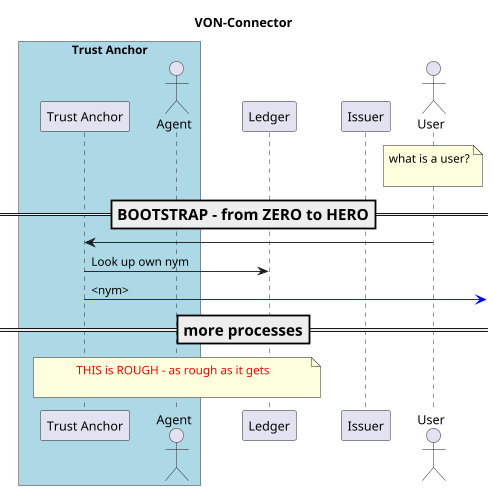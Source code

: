 @startuml
skinparam ParticipantPadding 20
skinparam BoxPadding 20

title VON-Connector
scale 0.9


box "Trust Anchor" #LightBlue
participant "Trust Anchor" as TA
actor "Agent" as Ag
endbox

participant "Ledger" as Ledger
participant "Issuer" as I
actor "User" as User


note over User
  what is a user?

endnote



=== BOOTSTRAP - from ZERO to HERO ==
User -> TA
TA -> Ledger: Look up own nym
TA -[#blue]>: <nym>





=== more processes ==
note over TA, Ledger
    <font color=red>THIS is ROUGH - as rough as it gets</font>

endnote
@enduml